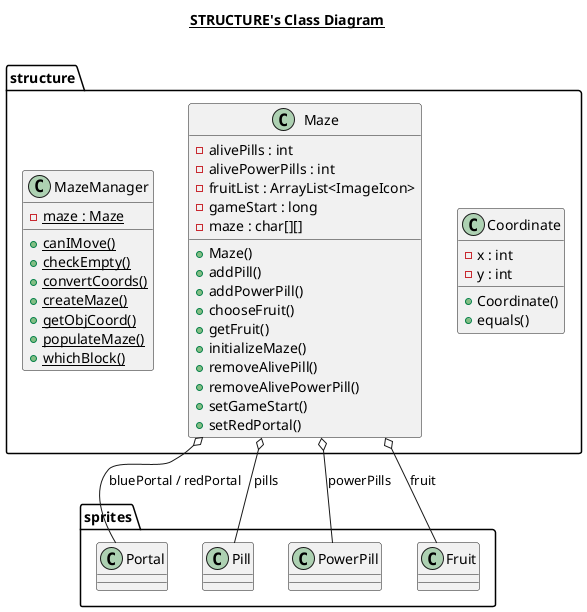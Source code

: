 @startuml

title __STRUCTURE's Class Diagram__\n

  namespace structure {
      class structure.Coordinate {
          - x : int
          - y : int
          + Coordinate()
          + equals()
      }
      class structure.Maze {
          - alivePills : int
          - alivePowerPills : int
          - fruitList : ArrayList<ImageIcon>
          - gameStart : long
          - maze : char[][]
          + Maze()
          + addPill()
          + addPowerPill()
          + chooseFruit()
          + getFruit()
          + initializeMaze()
          + removeAlivePill()
          + removeAlivePowerPill()
          + setGameStart()
          + setRedPortal()
      }
      class structure.MazeManager {
          {static} - maze : Maze
          {static} + canIMove()
          {static} + checkEmpty()
          {static} + convertCoords()
          {static} + createMaze()
          {static} + getObjCoord()
          {static} + populateMaze()
          {static} + whichBlock()
      }
    }
  

  structure.Maze o-- sprites.Portal : bluePortal / redPortal
  structure.Maze o-- sprites.Pill : pills
  structure.Maze o-- sprites.PowerPill : powerPills
  structure.Maze o-- sprites.Fruit : fruit



@enduml
